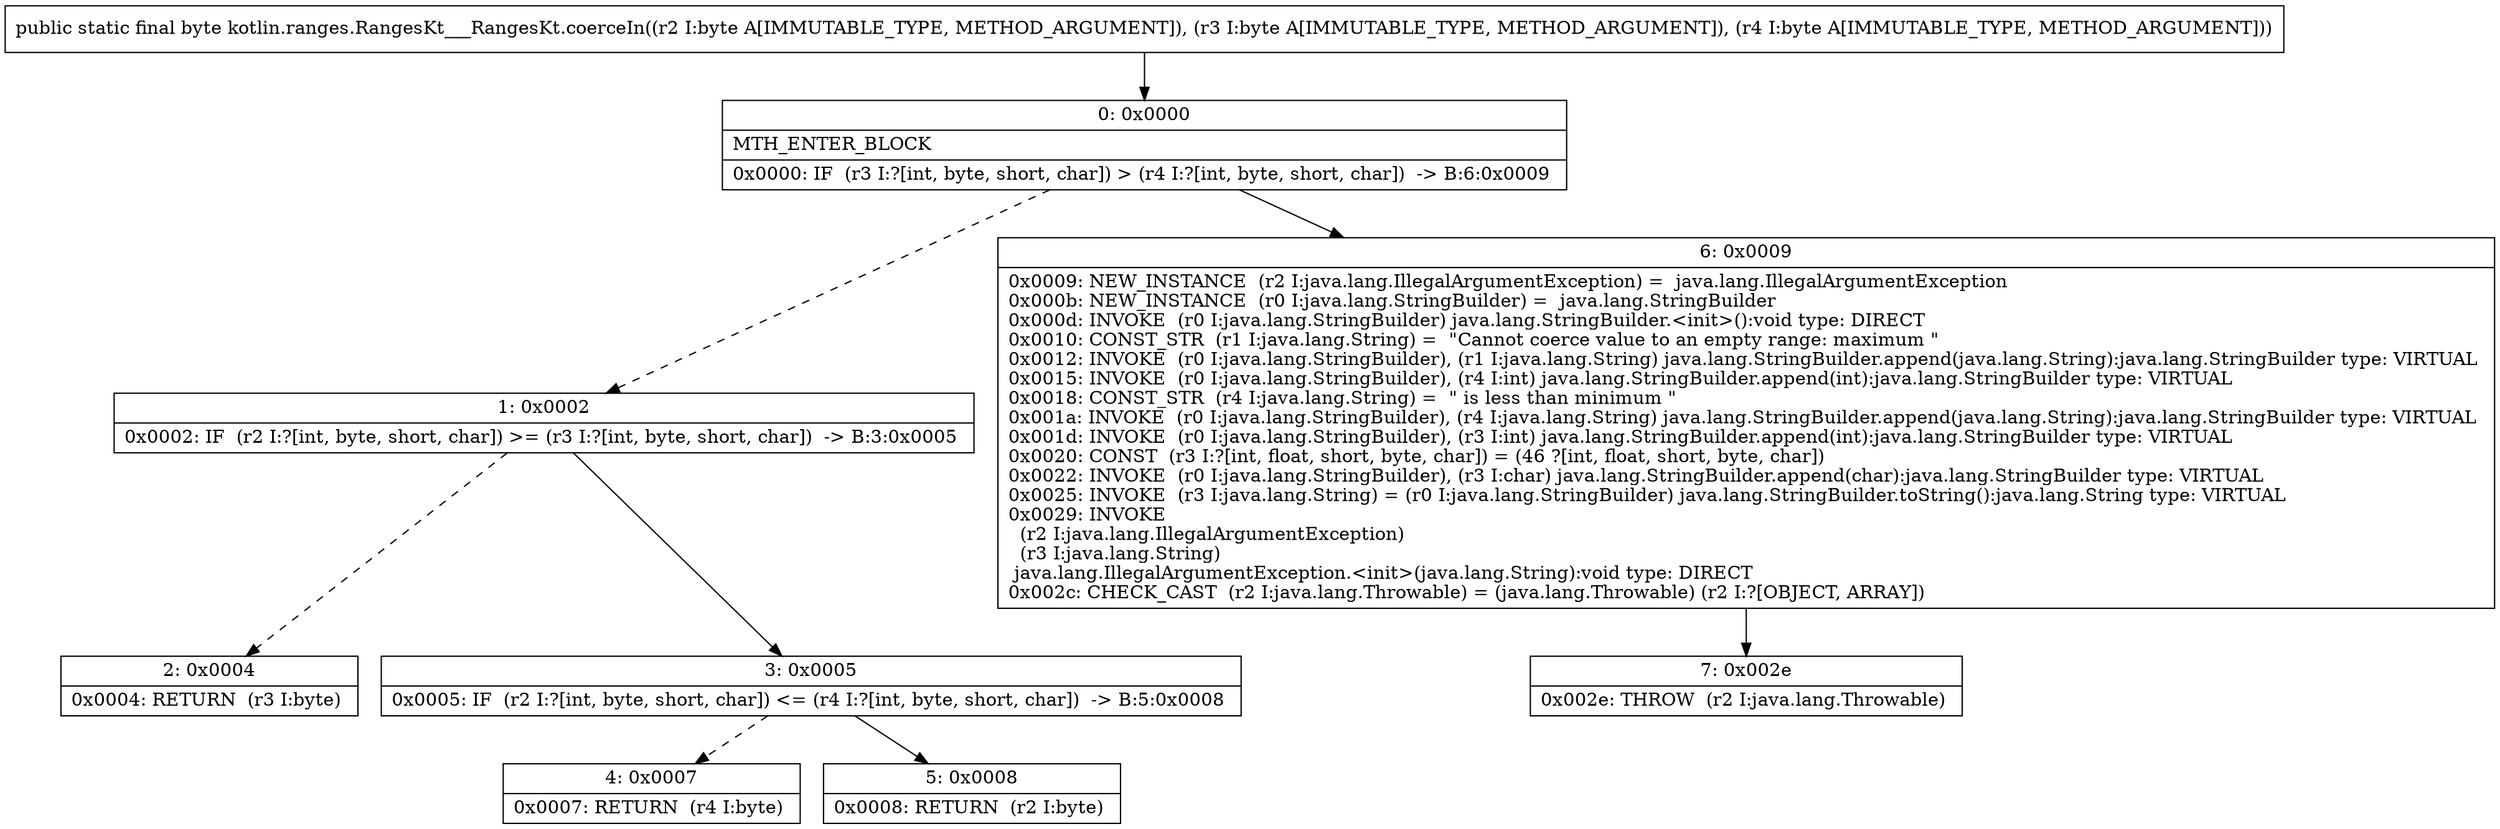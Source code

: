 digraph "CFG forkotlin.ranges.RangesKt___RangesKt.coerceIn(BBB)B" {
Node_0 [shape=record,label="{0\:\ 0x0000|MTH_ENTER_BLOCK\l|0x0000: IF  (r3 I:?[int, byte, short, char]) \> (r4 I:?[int, byte, short, char])  \-\> B:6:0x0009 \l}"];
Node_1 [shape=record,label="{1\:\ 0x0002|0x0002: IF  (r2 I:?[int, byte, short, char]) \>= (r3 I:?[int, byte, short, char])  \-\> B:3:0x0005 \l}"];
Node_2 [shape=record,label="{2\:\ 0x0004|0x0004: RETURN  (r3 I:byte) \l}"];
Node_3 [shape=record,label="{3\:\ 0x0005|0x0005: IF  (r2 I:?[int, byte, short, char]) \<= (r4 I:?[int, byte, short, char])  \-\> B:5:0x0008 \l}"];
Node_4 [shape=record,label="{4\:\ 0x0007|0x0007: RETURN  (r4 I:byte) \l}"];
Node_5 [shape=record,label="{5\:\ 0x0008|0x0008: RETURN  (r2 I:byte) \l}"];
Node_6 [shape=record,label="{6\:\ 0x0009|0x0009: NEW_INSTANCE  (r2 I:java.lang.IllegalArgumentException) =  java.lang.IllegalArgumentException \l0x000b: NEW_INSTANCE  (r0 I:java.lang.StringBuilder) =  java.lang.StringBuilder \l0x000d: INVOKE  (r0 I:java.lang.StringBuilder) java.lang.StringBuilder.\<init\>():void type: DIRECT \l0x0010: CONST_STR  (r1 I:java.lang.String) =  \"Cannot coerce value to an empty range: maximum \" \l0x0012: INVOKE  (r0 I:java.lang.StringBuilder), (r1 I:java.lang.String) java.lang.StringBuilder.append(java.lang.String):java.lang.StringBuilder type: VIRTUAL \l0x0015: INVOKE  (r0 I:java.lang.StringBuilder), (r4 I:int) java.lang.StringBuilder.append(int):java.lang.StringBuilder type: VIRTUAL \l0x0018: CONST_STR  (r4 I:java.lang.String) =  \" is less than minimum \" \l0x001a: INVOKE  (r0 I:java.lang.StringBuilder), (r4 I:java.lang.String) java.lang.StringBuilder.append(java.lang.String):java.lang.StringBuilder type: VIRTUAL \l0x001d: INVOKE  (r0 I:java.lang.StringBuilder), (r3 I:int) java.lang.StringBuilder.append(int):java.lang.StringBuilder type: VIRTUAL \l0x0020: CONST  (r3 I:?[int, float, short, byte, char]) = (46 ?[int, float, short, byte, char]) \l0x0022: INVOKE  (r0 I:java.lang.StringBuilder), (r3 I:char) java.lang.StringBuilder.append(char):java.lang.StringBuilder type: VIRTUAL \l0x0025: INVOKE  (r3 I:java.lang.String) = (r0 I:java.lang.StringBuilder) java.lang.StringBuilder.toString():java.lang.String type: VIRTUAL \l0x0029: INVOKE  \l  (r2 I:java.lang.IllegalArgumentException)\l  (r3 I:java.lang.String)\l java.lang.IllegalArgumentException.\<init\>(java.lang.String):void type: DIRECT \l0x002c: CHECK_CAST  (r2 I:java.lang.Throwable) = (java.lang.Throwable) (r2 I:?[OBJECT, ARRAY]) \l}"];
Node_7 [shape=record,label="{7\:\ 0x002e|0x002e: THROW  (r2 I:java.lang.Throwable) \l}"];
MethodNode[shape=record,label="{public static final byte kotlin.ranges.RangesKt___RangesKt.coerceIn((r2 I:byte A[IMMUTABLE_TYPE, METHOD_ARGUMENT]), (r3 I:byte A[IMMUTABLE_TYPE, METHOD_ARGUMENT]), (r4 I:byte A[IMMUTABLE_TYPE, METHOD_ARGUMENT])) }"];
MethodNode -> Node_0;
Node_0 -> Node_1[style=dashed];
Node_0 -> Node_6;
Node_1 -> Node_2[style=dashed];
Node_1 -> Node_3;
Node_3 -> Node_4[style=dashed];
Node_3 -> Node_5;
Node_6 -> Node_7;
}

